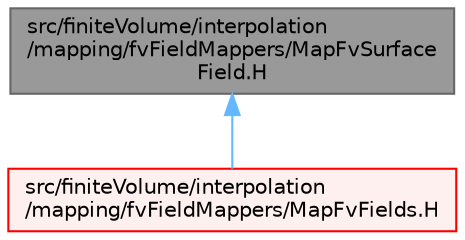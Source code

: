 digraph "src/finiteVolume/interpolation/mapping/fvFieldMappers/MapFvSurfaceField.H"
{
 // LATEX_PDF_SIZE
  bgcolor="transparent";
  edge [fontname=Helvetica,fontsize=10,labelfontname=Helvetica,labelfontsize=10];
  node [fontname=Helvetica,fontsize=10,shape=box,height=0.2,width=0.4];
  Node1 [id="Node000001",label="src/finiteVolume/interpolation\l/mapping/fvFieldMappers/MapFvSurface\lField.H",height=0.2,width=0.4,color="gray40", fillcolor="grey60", style="filled", fontcolor="black",tooltip="Map Surface internal field on topology change. This is a partial template specialisation,..."];
  Node1 -> Node2 [id="edge1_Node000001_Node000002",dir="back",color="steelblue1",style="solid",tooltip=" "];
  Node2 [id="Node000002",label="src/finiteVolume/interpolation\l/mapping/fvFieldMappers/MapFvFields.H",height=0.2,width=0.4,color="red", fillcolor="#FFF0F0", style="filled",URL="$MapFvFields_8H.html",tooltip=" "];
}
